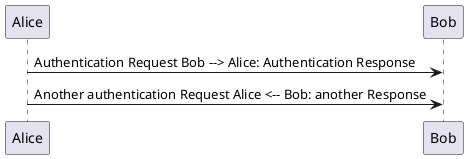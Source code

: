 ```{.plantuml}
@startuml
Alice -> Bob: Authentication Request Bob --> Alice: Authentication Response
Alice -> Bob: Another authentication Request Alice <-- Bob: another Response
@enduml
```